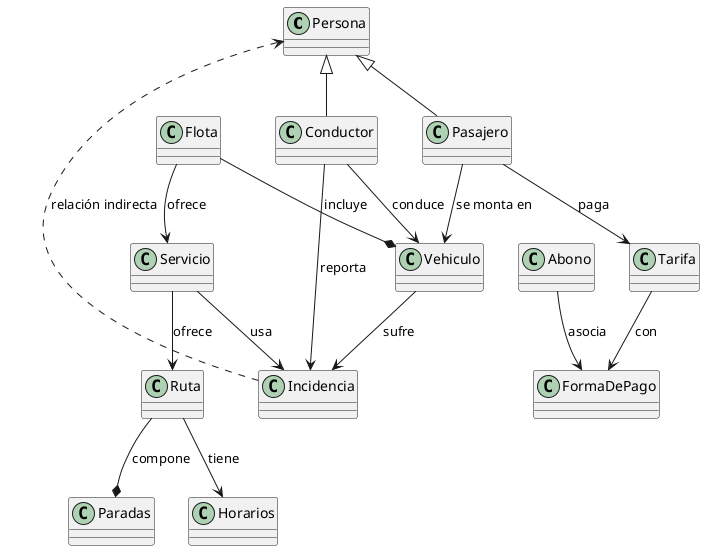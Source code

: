 @startuml
class Persona {
}

class Pasajero {
}
Persona <|-- Pasajero
Pasajero --> Vehiculo : se monta en
Pasajero --> Tarifa : paga

class Conductor {
}
Persona <|-- Conductor
Conductor --> Incidencia : reporta

class Tarifa {
}
Tarifa --> "FormaDePago" : con

class "FormaDePago" {
}

class Abono {
}
Abono --> "FormaDePago" : asocia

class Vehiculo {
}
Conductor --> Vehiculo : conduce
Vehiculo --> Incidencia : sufre

class Flota {
}
Flota --* Vehiculo : incluye
Flota --> Servicio : ofrece

class Incidencia {
}

class Servicio {
}
Servicio --> Ruta : ofrece
Servicio --> Incidencia : usa

class Paradas {
}
Ruta --* Paradas : compone

class Ruta {
}
Ruta --> Horarios : tiene

class Horarios {
}

' Relación indirecta entre Incidencia y Persona a través de Conductor
Incidencia ..> Persona : relación indirecta

@enduml
